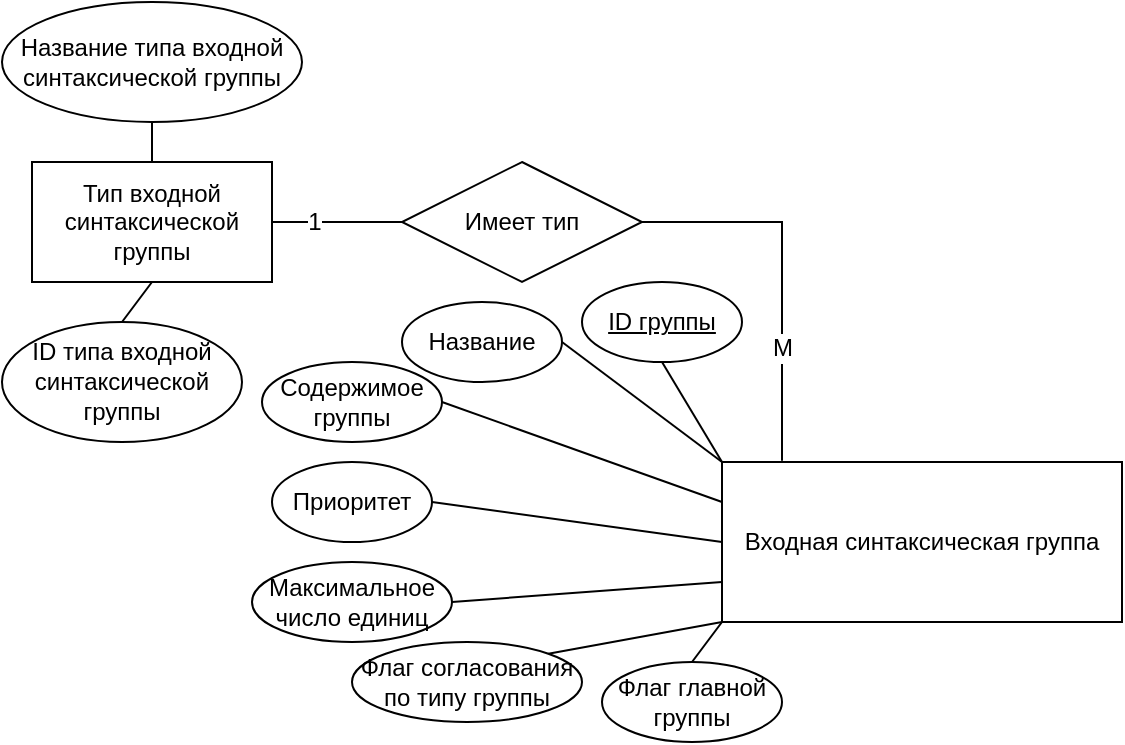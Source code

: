 <mxfile version="12.9.6" type="github">
  <diagram id="3-n-2fktoO8qeBoUGsix" name="Page-1">
    <mxGraphModel dx="782" dy="437" grid="1" gridSize="10" guides="1" tooltips="1" connect="1" arrows="1" fold="1" page="1" pageScale="1" pageWidth="827" pageHeight="1169" math="0" shadow="0">
      <root>
        <mxCell id="0" />
        <mxCell id="1" parent="0" />
        <mxCell id="Er8K7lmykXEFfFOnpzie-1" value="Входная синтаксическая группа" style="rounded=0;whiteSpace=wrap;html=1;" vertex="1" parent="1">
          <mxGeometry x="400" y="960" width="200" height="80" as="geometry" />
        </mxCell>
        <mxCell id="Er8K7lmykXEFfFOnpzie-11" style="rounded=0;orthogonalLoop=1;jettySize=auto;html=1;exitX=0.5;exitY=1;exitDx=0;exitDy=0;entryX=0;entryY=0;entryDx=0;entryDy=0;endArrow=none;endFill=0;" edge="1" parent="1" source="Er8K7lmykXEFfFOnpzie-2" target="Er8K7lmykXEFfFOnpzie-1">
          <mxGeometry relative="1" as="geometry" />
        </mxCell>
        <mxCell id="Er8K7lmykXEFfFOnpzie-2" value="&lt;u&gt;ID группы&lt;/u&gt;" style="ellipse;whiteSpace=wrap;html=1;" vertex="1" parent="1">
          <mxGeometry x="330" y="870" width="80" height="40" as="geometry" />
        </mxCell>
        <mxCell id="Er8K7lmykXEFfFOnpzie-12" style="edgeStyle=none;rounded=0;orthogonalLoop=1;jettySize=auto;html=1;exitX=1;exitY=0.5;exitDx=0;exitDy=0;entryX=0;entryY=0;entryDx=0;entryDy=0;endArrow=none;endFill=0;" edge="1" parent="1" source="Er8K7lmykXEFfFOnpzie-3" target="Er8K7lmykXEFfFOnpzie-1">
          <mxGeometry relative="1" as="geometry" />
        </mxCell>
        <mxCell id="Er8K7lmykXEFfFOnpzie-3" value="Название" style="ellipse;whiteSpace=wrap;html=1;" vertex="1" parent="1">
          <mxGeometry x="240" y="880" width="80" height="40" as="geometry" />
        </mxCell>
        <mxCell id="Er8K7lmykXEFfFOnpzie-16" style="edgeStyle=none;rounded=0;orthogonalLoop=1;jettySize=auto;html=1;exitX=1;exitY=0.5;exitDx=0;exitDy=0;entryX=0;entryY=0.75;entryDx=0;entryDy=0;endArrow=none;endFill=0;" edge="1" parent="1" source="Er8K7lmykXEFfFOnpzie-4" target="Er8K7lmykXEFfFOnpzie-1">
          <mxGeometry relative="1" as="geometry" />
        </mxCell>
        <mxCell id="Er8K7lmykXEFfFOnpzie-4" value="Максимальное число единиц" style="ellipse;whiteSpace=wrap;html=1;" vertex="1" parent="1">
          <mxGeometry x="165" y="1010" width="100" height="40" as="geometry" />
        </mxCell>
        <mxCell id="Er8K7lmykXEFfFOnpzie-17" style="edgeStyle=none;rounded=0;orthogonalLoop=1;jettySize=auto;html=1;exitX=1;exitY=0;exitDx=0;exitDy=0;entryX=0;entryY=1;entryDx=0;entryDy=0;endArrow=none;endFill=0;" edge="1" parent="1" source="Er8K7lmykXEFfFOnpzie-5" target="Er8K7lmykXEFfFOnpzie-1">
          <mxGeometry relative="1" as="geometry" />
        </mxCell>
        <mxCell id="Er8K7lmykXEFfFOnpzie-5" value="Флаг согласования по типу группы" style="ellipse;whiteSpace=wrap;html=1;" vertex="1" parent="1">
          <mxGeometry x="215" y="1050" width="115" height="40" as="geometry" />
        </mxCell>
        <mxCell id="Er8K7lmykXEFfFOnpzie-14" style="edgeStyle=none;rounded=0;orthogonalLoop=1;jettySize=auto;html=1;exitX=1;exitY=0.5;exitDx=0;exitDy=0;entryX=0;entryY=0.5;entryDx=0;entryDy=0;endArrow=none;endFill=0;" edge="1" parent="1" source="Er8K7lmykXEFfFOnpzie-6" target="Er8K7lmykXEFfFOnpzie-1">
          <mxGeometry relative="1" as="geometry" />
        </mxCell>
        <mxCell id="Er8K7lmykXEFfFOnpzie-6" value="Приоритет" style="ellipse;whiteSpace=wrap;html=1;" vertex="1" parent="1">
          <mxGeometry x="175" y="960" width="80" height="40" as="geometry" />
        </mxCell>
        <mxCell id="Er8K7lmykXEFfFOnpzie-15" style="edgeStyle=none;rounded=0;orthogonalLoop=1;jettySize=auto;html=1;exitX=1;exitY=0.5;exitDx=0;exitDy=0;entryX=0;entryY=0.25;entryDx=0;entryDy=0;endArrow=none;endFill=0;" edge="1" parent="1" source="Er8K7lmykXEFfFOnpzie-7" target="Er8K7lmykXEFfFOnpzie-1">
          <mxGeometry relative="1" as="geometry" />
        </mxCell>
        <mxCell id="Er8K7lmykXEFfFOnpzie-7" value="Содержимое группы" style="ellipse;whiteSpace=wrap;html=1;" vertex="1" parent="1">
          <mxGeometry x="170" y="910" width="90" height="40" as="geometry" />
        </mxCell>
        <mxCell id="Er8K7lmykXEFfFOnpzie-13" style="edgeStyle=none;rounded=0;orthogonalLoop=1;jettySize=auto;html=1;exitX=0.5;exitY=0;exitDx=0;exitDy=0;entryX=0;entryY=1;entryDx=0;entryDy=0;endArrow=none;endFill=0;" edge="1" parent="1" source="Er8K7lmykXEFfFOnpzie-8" target="Er8K7lmykXEFfFOnpzie-1">
          <mxGeometry relative="1" as="geometry" />
        </mxCell>
        <mxCell id="Er8K7lmykXEFfFOnpzie-8" value="Флаг главной группы" style="ellipse;whiteSpace=wrap;html=1;" vertex="1" parent="1">
          <mxGeometry x="340" y="1060" width="90" height="40" as="geometry" />
        </mxCell>
        <mxCell id="Er8K7lmykXEFfFOnpzie-20" style="edgeStyle=none;rounded=0;orthogonalLoop=1;jettySize=auto;html=1;exitX=1;exitY=0.5;exitDx=0;exitDy=0;entryX=0.15;entryY=-0.008;entryDx=0;entryDy=0;endArrow=none;endFill=0;entryPerimeter=0;" edge="1" parent="1" source="Er8K7lmykXEFfFOnpzie-19" target="Er8K7lmykXEFfFOnpzie-1">
          <mxGeometry relative="1" as="geometry">
            <Array as="points">
              <mxPoint x="430" y="840" />
            </Array>
          </mxGeometry>
        </mxCell>
        <mxCell id="Er8K7lmykXEFfFOnpzie-21" value="М" style="text;html=1;align=center;verticalAlign=middle;resizable=0;points=[];labelBackgroundColor=#ffffff;" vertex="1" connectable="0" parent="Er8K7lmykXEFfFOnpzie-20">
          <mxGeometry x="0.4" relative="1" as="geometry">
            <mxPoint as="offset" />
          </mxGeometry>
        </mxCell>
        <mxCell id="Er8K7lmykXEFfFOnpzie-23" style="edgeStyle=none;rounded=0;orthogonalLoop=1;jettySize=auto;html=1;exitX=0;exitY=0.5;exitDx=0;exitDy=0;entryX=1;entryY=0.5;entryDx=0;entryDy=0;endArrow=none;endFill=0;" edge="1" parent="1" source="Er8K7lmykXEFfFOnpzie-19" target="Er8K7lmykXEFfFOnpzie-22">
          <mxGeometry relative="1" as="geometry" />
        </mxCell>
        <mxCell id="Er8K7lmykXEFfFOnpzie-24" value="1" style="text;html=1;align=center;verticalAlign=middle;resizable=0;points=[];labelBackgroundColor=#ffffff;" vertex="1" connectable="0" parent="Er8K7lmykXEFfFOnpzie-23">
          <mxGeometry x="0.651" y="1" relative="1" as="geometry">
            <mxPoint x="9" y="-1" as="offset" />
          </mxGeometry>
        </mxCell>
        <mxCell id="Er8K7lmykXEFfFOnpzie-19" value="Имеет тип" style="rhombus;whiteSpace=wrap;html=1;" vertex="1" parent="1">
          <mxGeometry x="240" y="810" width="120" height="60" as="geometry" />
        </mxCell>
        <mxCell id="Er8K7lmykXEFfFOnpzie-22" value="Тип входной синтаксической группы" style="rounded=0;whiteSpace=wrap;html=1;" vertex="1" parent="1">
          <mxGeometry x="55" y="810" width="120" height="60" as="geometry" />
        </mxCell>
        <mxCell id="Er8K7lmykXEFfFOnpzie-27" style="edgeStyle=none;rounded=0;orthogonalLoop=1;jettySize=auto;html=1;exitX=0.5;exitY=1;exitDx=0;exitDy=0;entryX=0.5;entryY=0;entryDx=0;entryDy=0;endArrow=none;endFill=0;" edge="1" parent="1" source="Er8K7lmykXEFfFOnpzie-25" target="Er8K7lmykXEFfFOnpzie-22">
          <mxGeometry relative="1" as="geometry" />
        </mxCell>
        <mxCell id="Er8K7lmykXEFfFOnpzie-25" value="&lt;span style=&quot;line-height: 115%&quot;&gt;&lt;font style=&quot;font-size: 12px&quot;&gt;Название типа входной синтаксической группы&lt;/font&gt;&lt;/span&gt;" style="ellipse;whiteSpace=wrap;html=1;" vertex="1" parent="1">
          <mxGeometry x="40" y="730" width="150" height="60" as="geometry" />
        </mxCell>
        <mxCell id="Er8K7lmykXEFfFOnpzie-28" style="edgeStyle=none;rounded=0;orthogonalLoop=1;jettySize=auto;html=1;exitX=0.5;exitY=0;exitDx=0;exitDy=0;entryX=0.5;entryY=1;entryDx=0;entryDy=0;endArrow=none;endFill=0;" edge="1" parent="1" source="Er8K7lmykXEFfFOnpzie-26" target="Er8K7lmykXEFfFOnpzie-22">
          <mxGeometry relative="1" as="geometry" />
        </mxCell>
        <mxCell id="Er8K7lmykXEFfFOnpzie-26" value="&lt;font style=&quot;font-size: 12px&quot;&gt;&lt;span lang=&quot;EN-US&quot; style=&quot;line-height: 115%&quot;&gt;ID&lt;/span&gt;&lt;span lang=&quot;EN-US&quot; style=&quot;line-height: 115%&quot;&gt; &lt;/span&gt;&lt;span style=&quot;line-height: 115%&quot;&gt;типа входной синтаксической группы&lt;/span&gt;&lt;/font&gt;" style="ellipse;whiteSpace=wrap;html=1;" vertex="1" parent="1">
          <mxGeometry x="40" y="890" width="120" height="60" as="geometry" />
        </mxCell>
      </root>
    </mxGraphModel>
  </diagram>
</mxfile>
